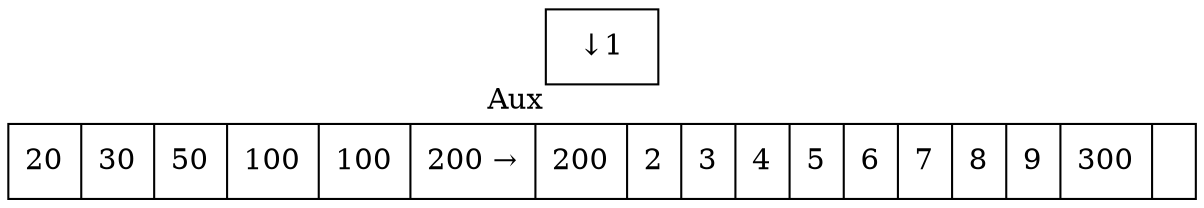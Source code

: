 digraph G{ node [shape = record ];
 rankdir=LR;X[label="{ 20|30|50|100|100|200 → |200|2|3|4|5|6|7|8|9|300|}"]
2[label=" { ↓ 1}"xlabel="Aux"]
}
